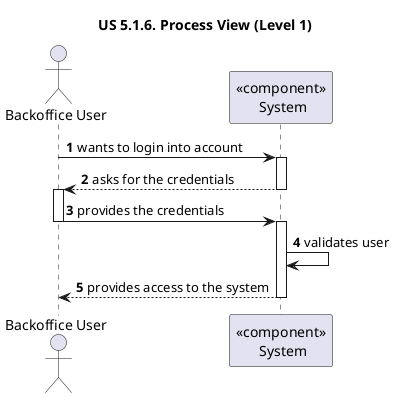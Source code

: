 @startuml
'https://plantuml.com/sequence-diagram

title "US 5.1.6. Process View (Level 1)"

autonumber

actor "Backoffice User" as BACK
participant "<<component>>\n System" as SYS

BACK -> SYS : wants to login into account
activate SYS

SYS --> BACK : asks for the credentials
deactivate SYS
activate BACK

BACK -> SYS : provides the credentials
deactivate BACK
activate SYS

SYS -> SYS : validates user

SYS --> BACK : provides access to the system
deactivate SYS

@enduml